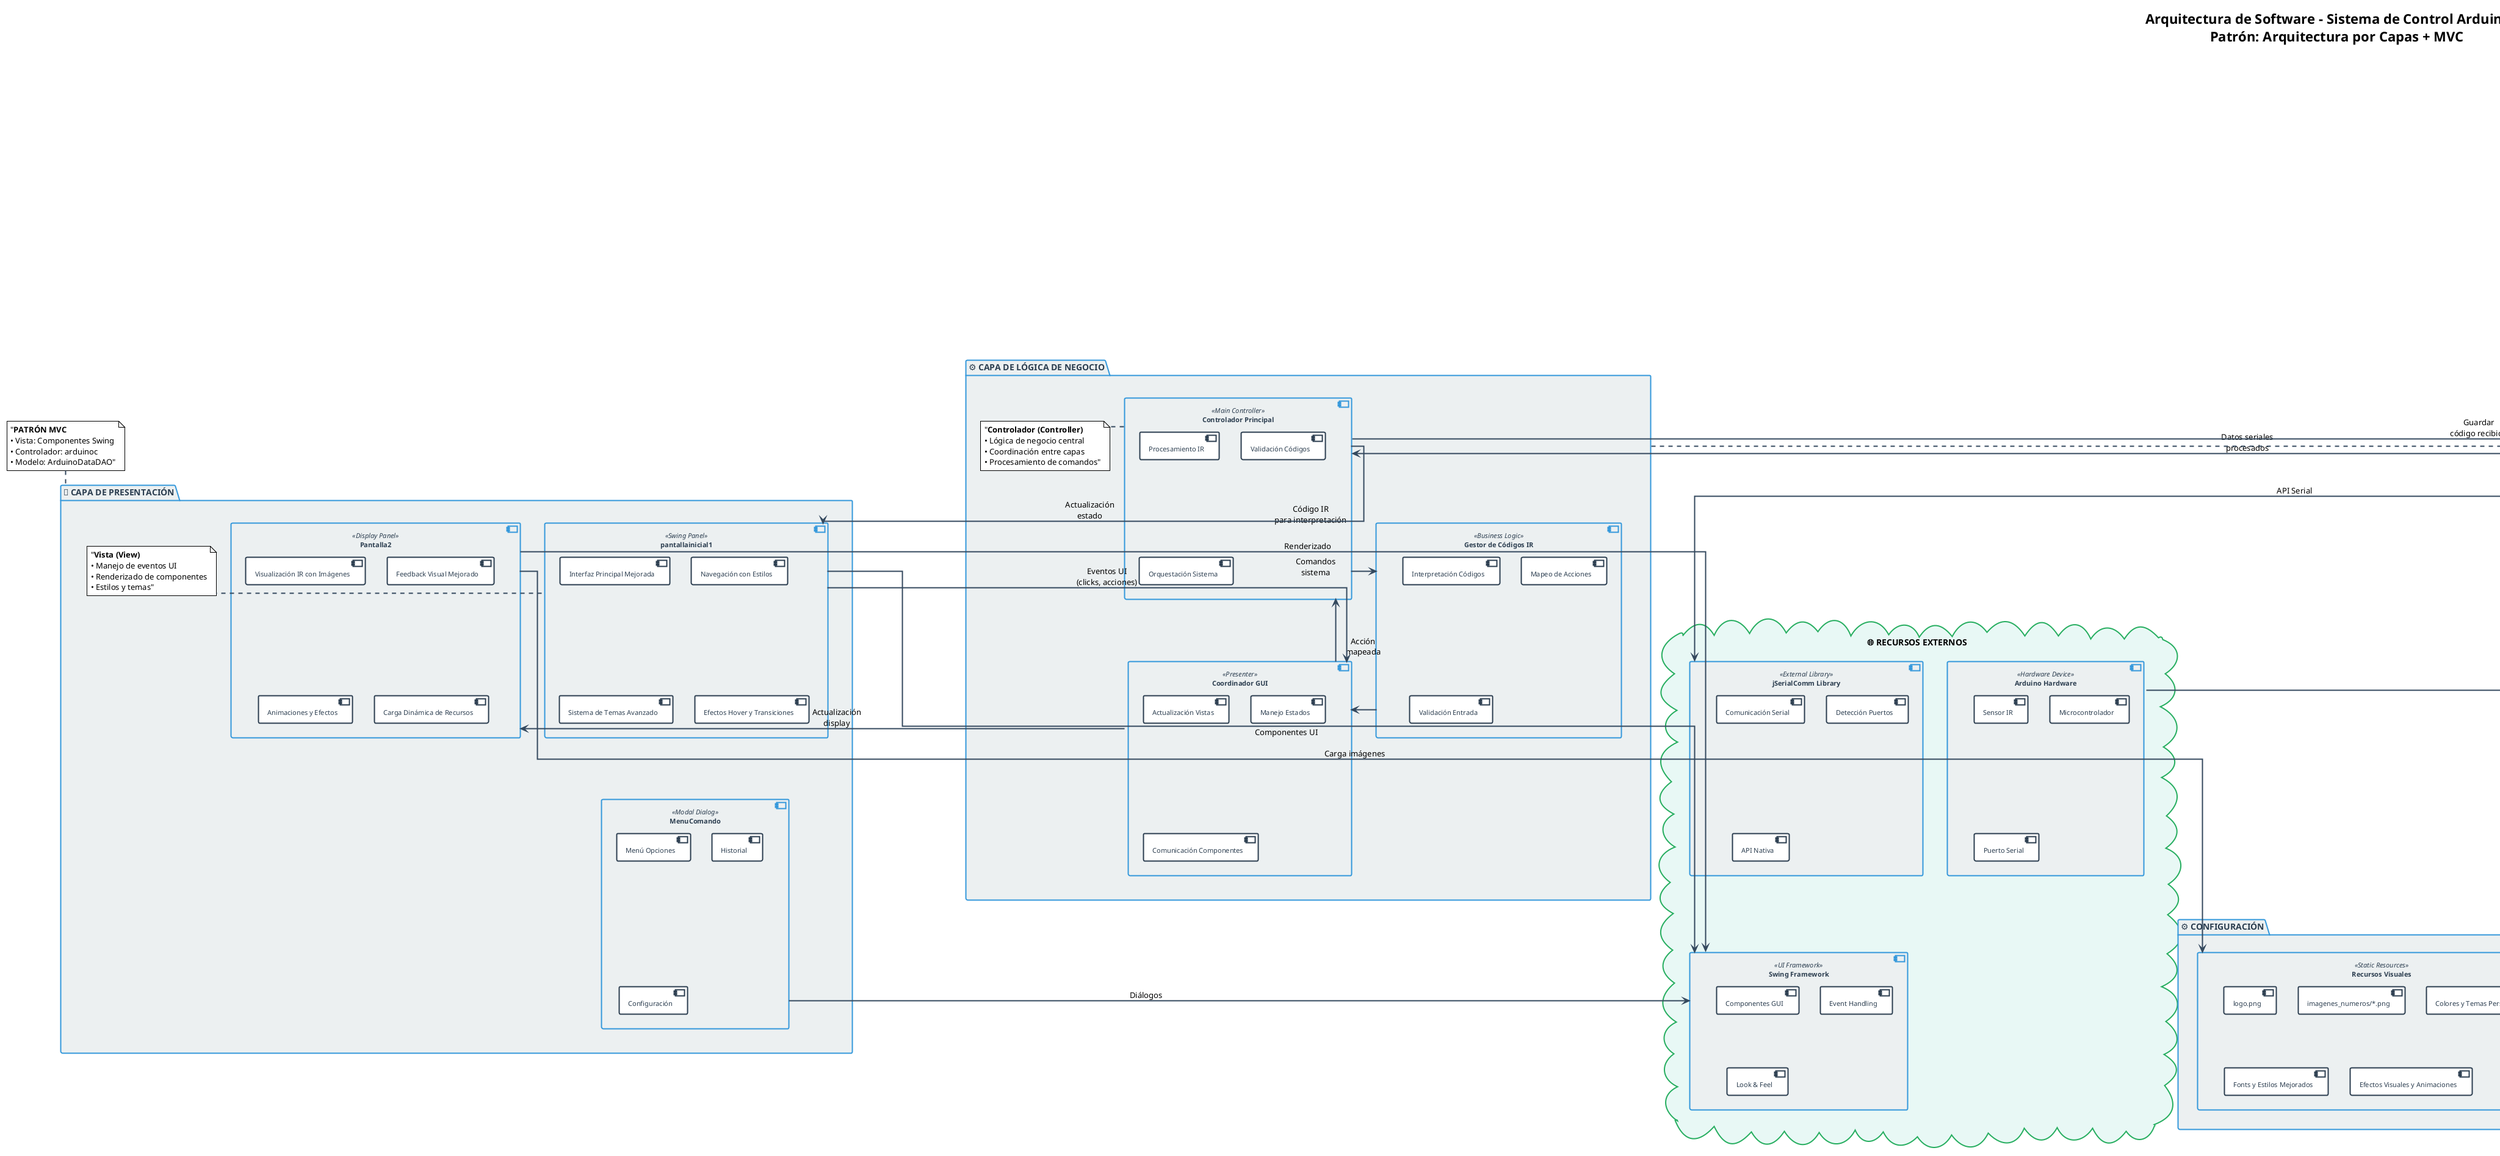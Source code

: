 @startuml Diagrama_Arquitectura_Software

!theme plain
skinparam linetype ortho
skinparam component {
    BackgroundColor #FFFFFF
    BorderColor #2C3E50
    BorderThickness 2
    ArrowColor #34495E
    ArrowThickness 2
    FontColor #2C3E50
    FontSize 11
}
skinparam package {
    BackgroundColor #ECF0F1
    BorderColor #3498DB
    BorderThickness 2
    FontColor #2C3E50
    FontSize 14
    FontStyle bold
}
skinparam database {
    BackgroundColor #F8F9FA
    BorderColor #E74C3C
    BorderThickness 2
}
skinparam cloud {
    BackgroundColor #E8F8F5
    BorderColor #27AE60
    BorderThickness 2
}

title **Arquitectura de Software - Sistema de Control Arduino IR**\n**Patrón: Arquitectura por Capas + MVC**

' ===== CAPA DE PRESENTACIÓN =====
package "🎨 **CAPA DE PRESENTACIÓN**" as PresentationLayer {
    component "pantallainicial1" as GUI1 <<Swing Panel>> {
        [Interfaz Principal Mejorada]
        [Navegación con Estilos]
        [Sistema de Temas Avanzado]
        [Efectos Hover y Transiciones]
    }
    
    component "Pantalla2" as GUI2 <<Display Panel>> {
        [Visualización IR con Imágenes]
        [Feedback Visual Mejorado]
        [Animaciones y Efectos]
        [Carga Dinámica de Recursos]
    }
    
    component "MenuComando" as GUI3 <<Modal Dialog>> {
        [Menú Opciones]
        [Historial]
        [Configuración]
    }
    
    note right of GUI1 : "**Vista (View)**\n• Manejo de eventos UI\n• Renderizado de componentes\n• Estilos y temas"
}

' ===== CAPA DE LÓGICA DE NEGOCIO =====
package "⚙️ **CAPA DE LÓGICA DE NEGOCIO**" as BusinessLayer {
    component "Controlador Principal" as Controller <<Main Controller>> {
        [Procesamiento IR]
        [Validación Códigos]
        [Orquestación Sistema]
    }
    
    component "Gestor de Códigos IR" as CodeManager <<Business Logic>> {
        [Interpretación Códigos]
        [Mapeo de Acciones]
        [Validación Entrada]
    }
    
    component "Coordinador GUI" as GUICoordinator <<Presenter>> {
        [Actualización Vistas]
        [Manejo Estados]
        [Comunicación Componentes]
    }
    
    note right of Controller : "**Controlador (Controller)**\n• Lógica de negocio central\n• Coordinación entre capas\n• Procesamiento de comandos"
}

' ===== CAPA DE SERVICIOS =====
package "🔧 **CAPA DE SERVICIOS**" as ServiceLayer {
    component "Servicio Serial" as SerialService <<Hardware Service>> {
        [Gestión Puerto COM]
        [Lectura Datos]
        [Manejo Conexiones]
    }
    
    component "Servicio de Persistencia" as PersistenceService <<Data Service>> {
        [Operaciones CRUD]
        [Gestión Transacciones]
        [Logging Actividad]
    }
    
    component "Servicio de Configuración" as ConfigService <<Configuration Service>> {
        [Parámetros Sistema]
        [Configuración Puerto]
        [Preferencias Usuario]
    }
    
    note right of SerialService : "**Servicios de Infraestructura**\n• Abstracción hardware\n• Servicios transversales\n• Comunicación externa"
}

' ===== CAPA DE ACCESO A DATOS =====
package "💾 **CAPA DE ACCESO A DATOS**" as DataLayer {
    component "ArduinoDataDAO" as DAO <<Data Access Object>> {
        [Patrón DAO]
        [Operaciones BD]
        [Mapeo Objetos]
    }
    
    component "DatabaseInitializer" as DBInit <<Database Setup>> {
        [Inicialización Esquema]
        [Migración Datos]
        [Validación Estructura]
    }
    
    component "Connection Pool" as ConnPool <<Connection Management>> {
        [Gestión Conexiones]
        [Pool de Conexiones]
        [Optimización Recursos]
    }
    
    note right of DAO : "**Modelo (Model)**\n• Acceso a datos\n• Persistencia\n• Integridad de datos"
}

' ===== RECURSOS EXTERNOS =====
cloud "🌐 **RECURSOS EXTERNOS**" as ExternalResources {
    component "Arduino Hardware" as Arduino <<Hardware Device>> {
        [Sensor IR]
        [Microcontrolador]
        [Puerto Serial]
    }
    
    component "jSerialComm Library" as SerialLib <<External Library>> {
        [Comunicación Serial]
        [Detección Puertos]
        [API Nativa]
    }
    
    component "Swing Framework" as SwingFW <<UI Framework>> {
        [Componentes GUI]
        [Event Handling]
        [Look & Feel]
    }
}

' ===== BASE DE DATOS =====
database "📊 **BASE DE DATOS**" as Database {
    component "SQLite DB" as SQLiteDB <<File Database>> {
        [datos_arduino.db]
        [Tabla: registros_arduino]
        [Índices y Constraints]
    }
}

' ===== CONFIGURACIÓN DEL SISTEMA =====
package "⚙️ **CONFIGURACIÓN**" as Configuration {
    component "Archivos de Configuración" as ConfigFiles <<Configuration>> {
        [Parámetros Puerto: COM12]
        [Velocidad: 9600 baud]
        [Timeout Conexión]
        [21 Códigos IR Mapping]
    }
    
    component "Recursos Visuales" as Resources <<Static Resources>> {
        [logo.png]
        [imagenes_numeros/*.png]
        [Colores y Temas Personalizados]
        [Fonts y Estilos Mejorados]
        [Efectos Visuales y Animaciones]
    }
}

' ===== FLUJO DE DATOS PRINCIPALES =====

' Flujo de entrada de datos IR
Arduino --> SerialService : "Envío código IR\n(0x7, 0x15, etc.)"
SerialService --> Controller : "Datos seriales\nprocesados"
Controller --> CodeManager : "Código IR\npara interpretación"
CodeManager --> GUICoordinator : "Acción\nmapeada"
GUICoordinator --> GUI2 : "Actualización\ndisplay"

' Flujo de persistencia
Controller --> PersistenceService : "Guardar\ncódigo recibido"
PersistenceService --> DAO : "Operación\nCRUD"
DAO --> SQLiteDB : "INSERT/SELECT\nSQL"

' Flujo de interfaz de usuario
GUI1 --> GUICoordinator : "Eventos UI\n(clicks, acciones)"
GUICoordinator --> Controller : "Comandos\nsistema"
Controller --> GUI1 : "Actualización\nestado"

' Inicialización del sistema
DBInit --> SQLiteDB : "Crear esquema\ninicialización"
ConfigService --> ConfigFiles : "Cargar\nconfiguración"

' Dependencias de librerías externas
SerialService --> SerialLib : "API Serial"
GUI1 --> SwingFW : "Componentes UI"
GUI2 --> SwingFW : "Renderizado"
GUI3 --> SwingFW : "Diálogos"
DAO --> SQLiteDB : "JDBC Connection"
GUI2 --> Resources : "Carga imágenes"

' ===== PATRONES ARQUITECTÓNICOS =====
note top of PresentationLayer : "**PATRÓN MVC**\n• Vista: Componentes Swing\n• Controlador: arduinoc\n• Modelo: ArduinoDataDAO"

note bottom of BusinessLayer : "**PATRÓN FACADE**\n• Controller actúa como fachada\n• Simplifica acceso a servicios\n• Coordina operaciones complejas"

note left of ServiceLayer : "**PATRÓN SERVICE LAYER**\n• Abstrae lógica de negocio\n• Servicios reutilizables\n• Separación de responsabilidades"

note right of DataLayer : "**PATRÓN DAO**\n• Abstrae acceso a datos\n• Independencia de BD\n• Operaciones CRUD centralizadas"

' ===== CARACTERÍSTICAS ARQUITECTÓNICAS =====
legend top right
  **Características de la Arquitectura (Actualizada):**
  
  **🔄 Separación de Responsabilidades**
  • Cada capa tiene responsabilidad específica
  • Bajo acoplamiento entre componentes
  
  **📈 Escalabilidad Mejorada**
  • Arquitectura por capas facilita extensión
  • Servicios independientes y reutilizables
  • Soporte para 21 códigos IR diferentes
  
  **🔧 Mantenibilidad Avanzada**
  • Código organizado por funcionalidad
  • Patrones de diseño bien definidos
  • Interfaz gráfica mejorada con efectos
  
  **🛡️ Robustez**
  • Manejo de errores por capa
  • Validación en múltiples niveles
  • Gestión mejorada de recursos gráficos
  
  **⚡ Performance Optimizado**
  • Pool de conexiones para BD
  • Procesamiento asíncrono de datos seriales
  • Carga eficiente de imágenes e iconos
end legend

@enduml
